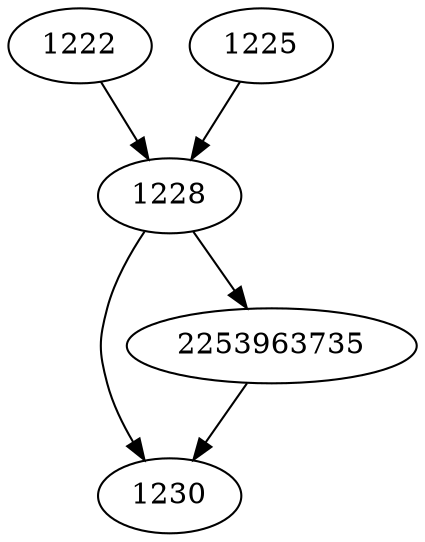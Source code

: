 strict digraph  {
1222;
1225;
1228;
1230;
2253963735;
1222 -> 1228;
1225 -> 1228;
1228 -> 2253963735;
1228 -> 1230;
2253963735 -> 1230;
}
